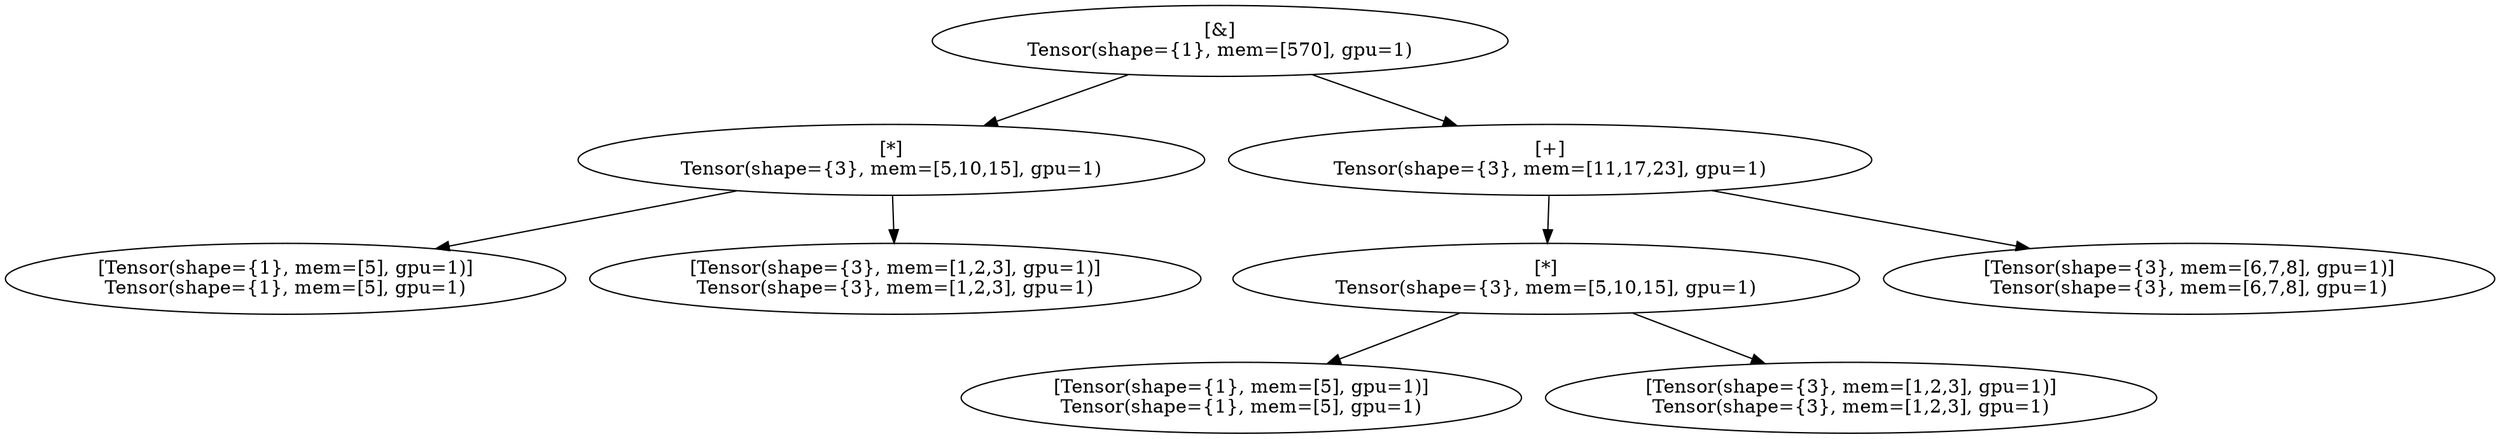 digraph G {
MATMUL_Output_03WWD[label="[&]\nTensor(shape={1}, mem=[570], gpu=1)"]
MUL_MATMUL_Output_03WWD_1Fhis[label="[*]\nTensor(shape={3}, mem=[5,10,15], gpu=1)"]
MATMUL_Output_03WWD -> MUL_MATMUL_Output_03WWD_1Fhis
TENSOR_MUL_MATMUL_Output_03WWD_1Fhis_2XYPA[label="[Tensor(shape={1}, mem=[5], gpu=1)]\nTensor(shape={1}, mem=[5], gpu=1)"]
MUL_MATMUL_Output_03WWD_1Fhis -> TENSOR_MUL_MATMUL_Output_03WWD_1Fhis_2XYPA
TENSOR_MUL_MATMUL_Output_03WWD_1Fhis_2ztm4[label="[Tensor(shape={3}, mem=[1,2,3], gpu=1)]\nTensor(shape={3}, mem=[1,2,3], gpu=1)"]
MUL_MATMUL_Output_03WWD_1Fhis -> TENSOR_MUL_MATMUL_Output_03WWD_1Fhis_2ztm4
PLUS_MATMUL_Output_03WWD_1fukC[label="[+]\nTensor(shape={3}, mem=[11,17,23], gpu=1)"]
MATMUL_Output_03WWD -> PLUS_MATMUL_Output_03WWD_1fukC
MUL_PLUS_MATMUL_Output_03WWD_1fukC_2oSHj[label="[*]\nTensor(shape={3}, mem=[5,10,15], gpu=1)"]
PLUS_MATMUL_Output_03WWD_1fukC -> MUL_PLUS_MATMUL_Output_03WWD_1fukC_2oSHj
TENSOR_MUL_PLUS_MATMUL_Output_03WWD_1fukC_2oSHj_3PSVO[label="[Tensor(shape={1}, mem=[5], gpu=1)]\nTensor(shape={1}, mem=[5], gpu=1)"]
MUL_PLUS_MATMUL_Output_03WWD_1fukC_2oSHj -> TENSOR_MUL_PLUS_MATMUL_Output_03WWD_1fukC_2oSHj_3PSVO
TENSOR_MUL_PLUS_MATMUL_Output_03WWD_1fukC_2oSHj_36lh3[label="[Tensor(shape={3}, mem=[1,2,3], gpu=1)]\nTensor(shape={3}, mem=[1,2,3], gpu=1)"]
MUL_PLUS_MATMUL_Output_03WWD_1fukC_2oSHj -> TENSOR_MUL_PLUS_MATMUL_Output_03WWD_1fukC_2oSHj_36lh3
TENSOR_PLUS_MATMUL_Output_03WWD_1fukC_2Doqq[label="[Tensor(shape={3}, mem=[6,7,8], gpu=1)]\nTensor(shape={3}, mem=[6,7,8], gpu=1)"]
PLUS_MATMUL_Output_03WWD_1fukC -> TENSOR_PLUS_MATMUL_Output_03WWD_1fukC_2Doqq
}
